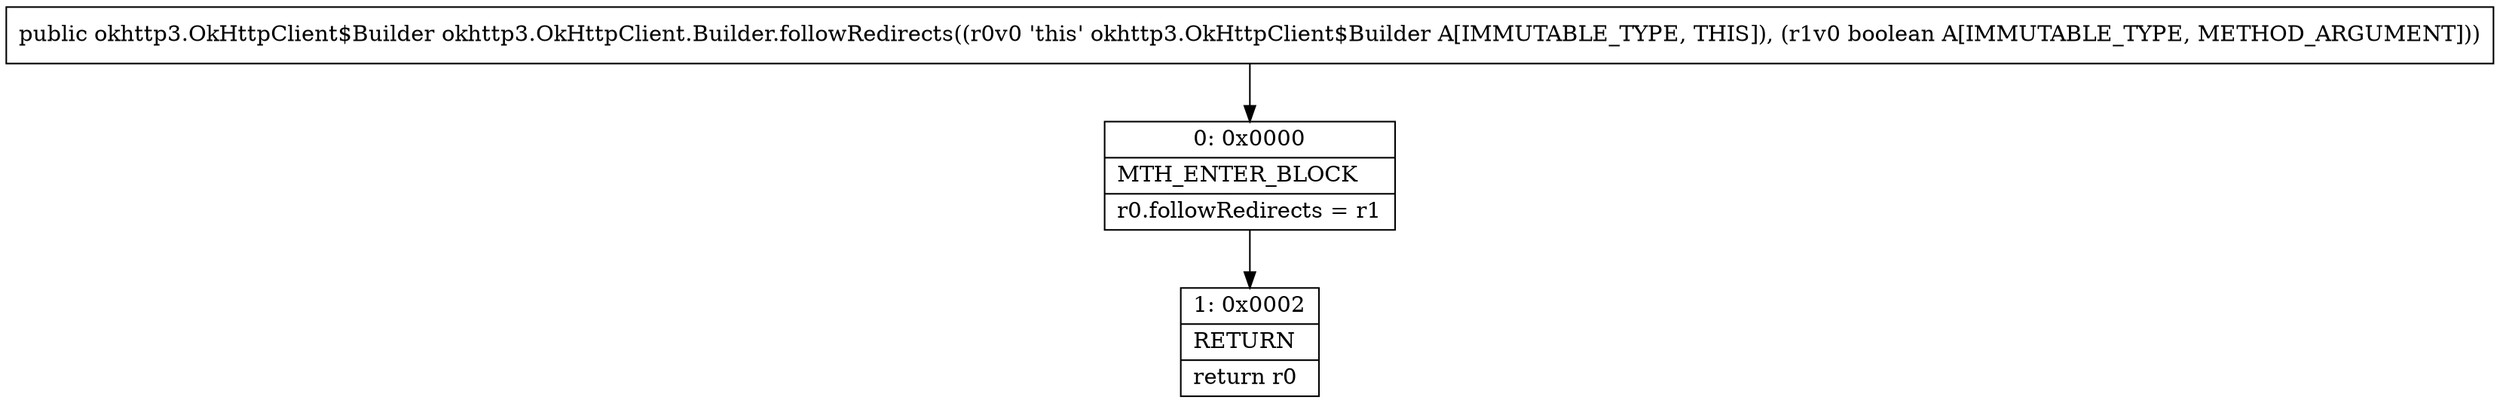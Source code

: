 digraph "CFG forokhttp3.OkHttpClient.Builder.followRedirects(Z)Lokhttp3\/OkHttpClient$Builder;" {
Node_0 [shape=record,label="{0\:\ 0x0000|MTH_ENTER_BLOCK\l|r0.followRedirects = r1\l}"];
Node_1 [shape=record,label="{1\:\ 0x0002|RETURN\l|return r0\l}"];
MethodNode[shape=record,label="{public okhttp3.OkHttpClient$Builder okhttp3.OkHttpClient.Builder.followRedirects((r0v0 'this' okhttp3.OkHttpClient$Builder A[IMMUTABLE_TYPE, THIS]), (r1v0 boolean A[IMMUTABLE_TYPE, METHOD_ARGUMENT])) }"];
MethodNode -> Node_0;
Node_0 -> Node_1;
}

